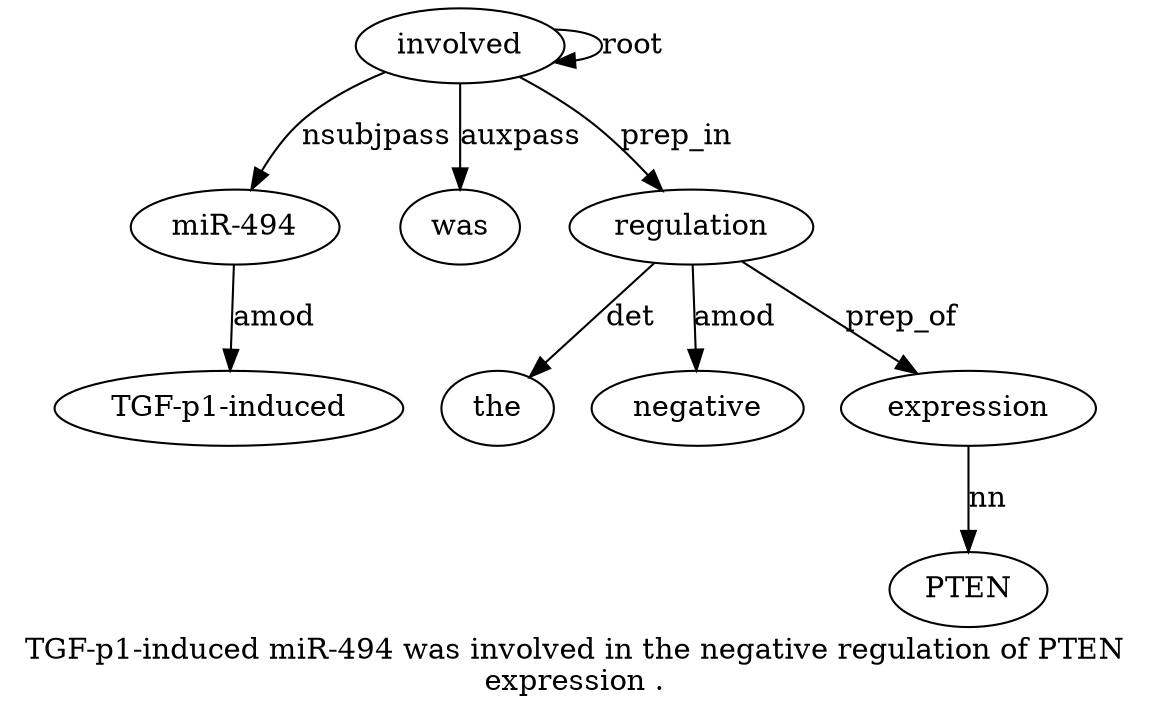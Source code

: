 digraph "TGF-p1-induced miR-494 was involved in the negative regulation of PTEN expression ." {
label="TGF-p1-induced miR-494 was involved in the negative regulation of PTEN
expression .";
"miR-4942" [style=filled, fillcolor=white, label="miR-494"];
"TGF-p1-induced" [style=filled, fillcolor=white, label="TGF-p1-induced"];
"miR-4942" -> "TGF-p1-induced"  [label=amod];
involved4 [style=filled, fillcolor=white, label=involved];
involved4 -> "miR-4942"  [label=nsubjpass];
was3 [style=filled, fillcolor=white, label=was];
involved4 -> was3  [label=auxpass];
involved4 -> involved4  [label=root];
regulation8 [style=filled, fillcolor=white, label=regulation];
the6 [style=filled, fillcolor=white, label=the];
regulation8 -> the6  [label=det];
negative7 [style=filled, fillcolor=white, label=negative];
regulation8 -> negative7  [label=amod];
involved4 -> regulation8  [label=prep_in];
expression11 [style=filled, fillcolor=white, label=expression];
PTEN10 [style=filled, fillcolor=white, label=PTEN];
expression11 -> PTEN10  [label=nn];
regulation8 -> expression11  [label=prep_of];
}
